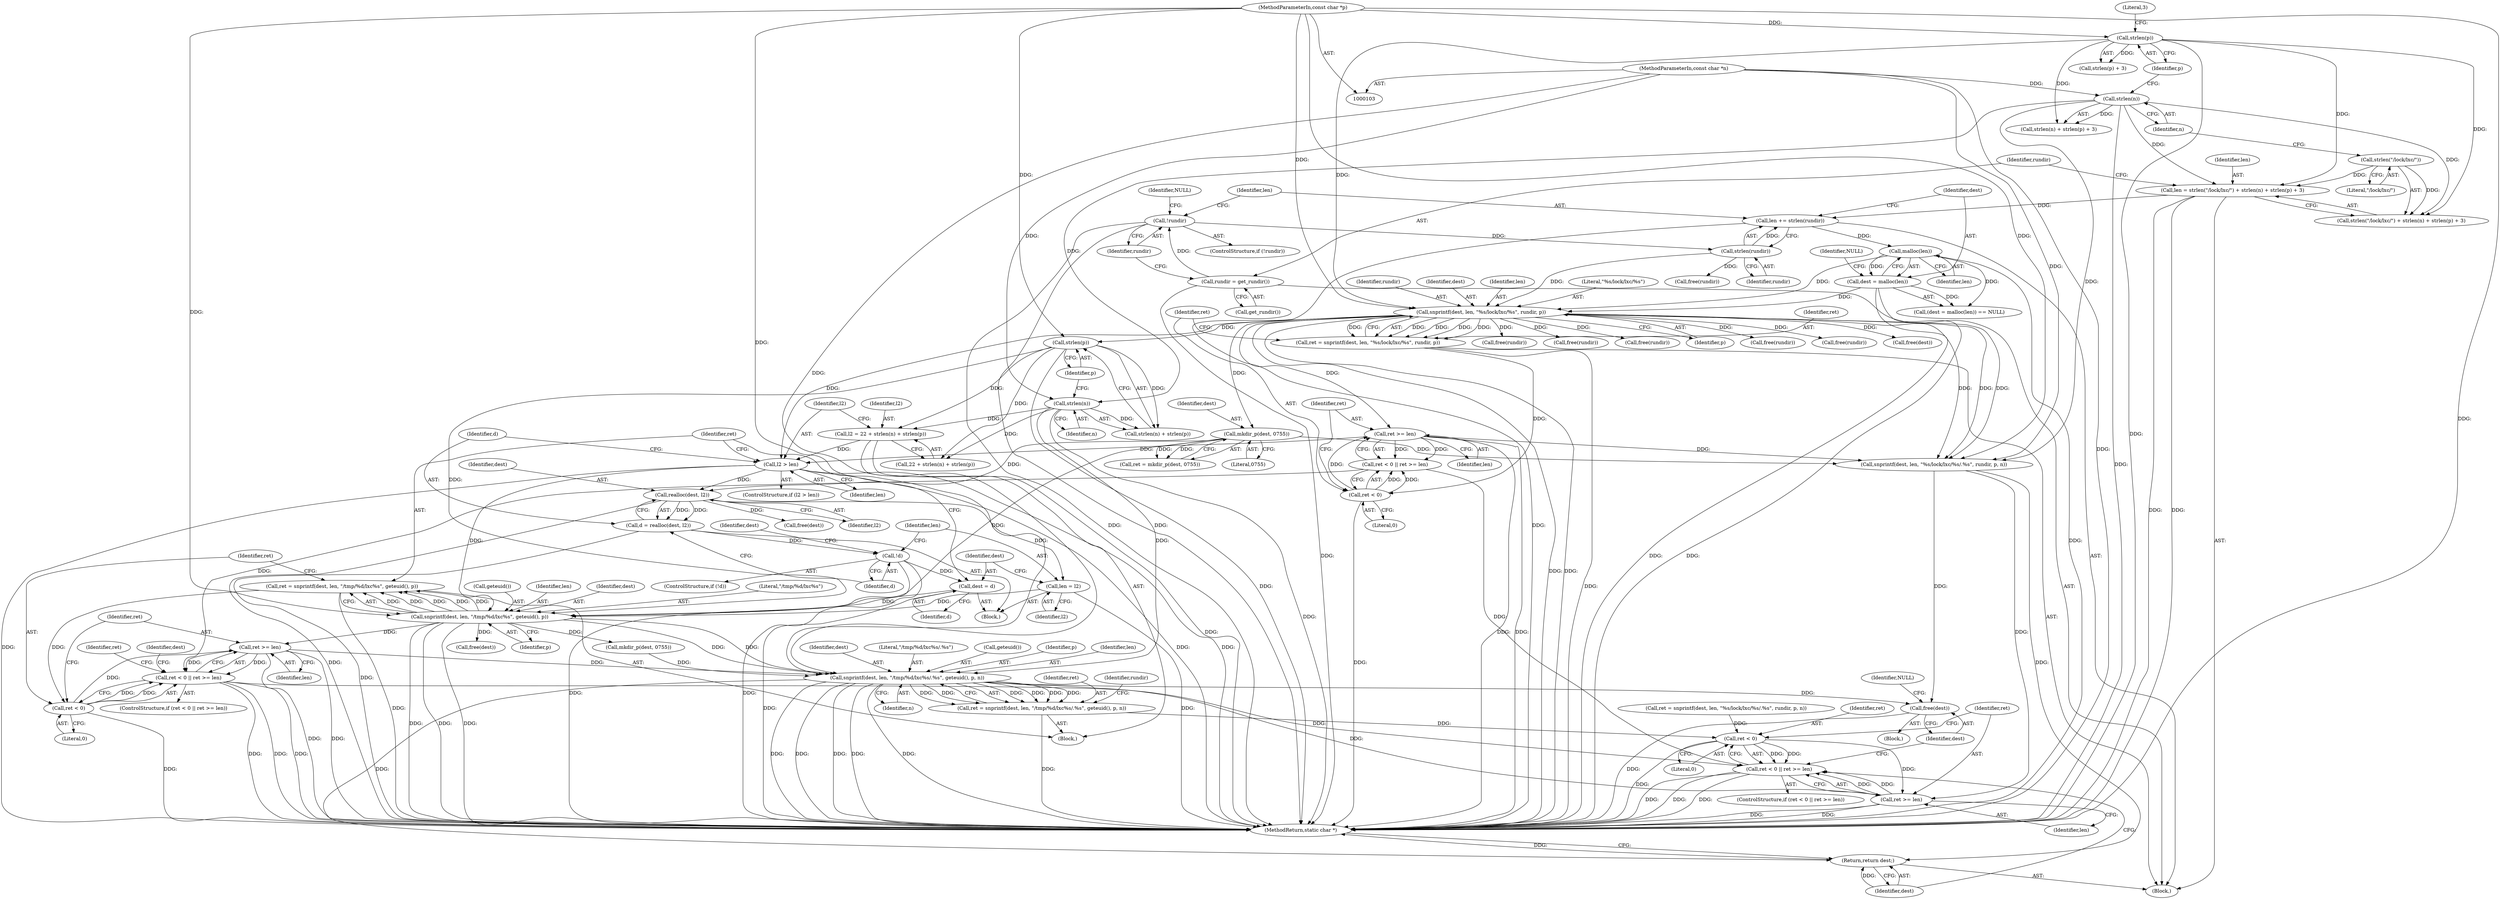 digraph "1_lxc_72cf81f6a3404e35028567db2c99a90406e9c6e6@API" {
"1000217" [label="(Call,ret = snprintf(dest, len, \"/tmp/%d/lxc%s\", geteuid(), p))"];
"1000219" [label="(Call,snprintf(dest, len, \"/tmp/%d/lxc%s\", geteuid(), p))"];
"1000172" [label="(Call,mkdir_p(dest, 0755))"];
"1000149" [label="(Call,snprintf(dest, len, \"%s/lock/lxc/%s\", rundir, p))"];
"1000137" [label="(Call,dest = malloc(len))"];
"1000139" [label="(Call,malloc(len))"];
"1000131" [label="(Call,len += strlen(rundir))"];
"1000133" [label="(Call,strlen(rundir))"];
"1000127" [label="(Call,!rundir)"];
"1000123" [label="(Call,rundir = get_rundir())"];
"1000111" [label="(Call,len = strlen(\"/lock/lxc/\") + strlen(n) + strlen(p) + 3)"];
"1000114" [label="(Call,strlen(\"/lock/lxc/\"))"];
"1000117" [label="(Call,strlen(n))"];
"1000105" [label="(MethodParameterIn,const char *n)"];
"1000120" [label="(Call,strlen(p))"];
"1000104" [label="(MethodParameterIn,const char *p)"];
"1000214" [label="(Call,dest = d)"];
"1000202" [label="(Call,!d)"];
"1000196" [label="(Call,d = realloc(dest, l2))"];
"1000198" [label="(Call,realloc(dest, l2))"];
"1000191" [label="(Call,l2 > len)"];
"1000181" [label="(Call,l2 = 22 + strlen(n) + strlen(p))"];
"1000186" [label="(Call,strlen(n))"];
"1000188" [label="(Call,strlen(p))"];
"1000160" [label="(Call,ret >= len)"];
"1000157" [label="(Call,ret < 0)"];
"1000147" [label="(Call,ret = snprintf(dest, len, \"%s/lock/lxc/%s\", rundir, p))"];
"1000211" [label="(Call,len = l2)"];
"1000227" [label="(Call,ret < 0)"];
"1000226" [label="(Call,ret < 0 || ret >= len)"];
"1000278" [label="(Call,ret < 0 || ret >= len)"];
"1000230" [label="(Call,ret >= len)"];
"1000258" [label="(Call,snprintf(dest, len, \"/tmp/%d/lxc%s/.%s\", geteuid(), p, n))"];
"1000256" [label="(Call,ret = snprintf(dest, len, \"/tmp/%d/lxc%s/.%s\", geteuid(), p, n))"];
"1000279" [label="(Call,ret < 0)"];
"1000282" [label="(Call,ret >= len)"];
"1000286" [label="(Call,free(dest))"];
"1000290" [label="(Return,return dest;)"];
"1000147" [label="(Call,ret = snprintf(dest, len, \"%s/lock/lxc/%s\", rundir, p))"];
"1000203" [label="(Identifier,d)"];
"1000292" [label="(MethodReturn,static char *)"];
"1000232" [label="(Identifier,len)"];
"1000257" [label="(Identifier,ret)"];
"1000127" [label="(Call,!rundir)"];
"1000252" [label="(Call,free(rundir))"];
"1000157" [label="(Call,ret < 0)"];
"1000262" [label="(Call,geteuid())"];
"1000126" [label="(ControlStructure,if (!rundir))"];
"1000192" [label="(Identifier,l2)"];
"1000213" [label="(Identifier,l2)"];
"1000194" [label="(Block,)"];
"1000131" [label="(Call,len += strlen(rundir))"];
"1000215" [label="(Identifier,dest)"];
"1000280" [label="(Identifier,ret)"];
"1000282" [label="(Call,ret >= len)"];
"1000263" [label="(Identifier,p)"];
"1000139" [label="(Call,malloc(len))"];
"1000170" [label="(Call,ret = mkdir_p(dest, 0755))"];
"1000224" [label="(Identifier,p)"];
"1000122" [label="(Literal,3)"];
"1000140" [label="(Identifier,len)"];
"1000156" [label="(Call,ret < 0 || ret >= len)"];
"1000276" [label="(Identifier,rundir)"];
"1000268" [label="(Call,snprintf(dest, len, \"%s/lock/lxc/%s/.%s\", rundir, p, n))"];
"1000141" [label="(Identifier,NULL)"];
"1000114" [label="(Call,strlen(\"/lock/lxc/\"))"];
"1000196" [label="(Call,d = realloc(dest, l2))"];
"1000136" [label="(Call,(dest = malloc(len)) == NULL)"];
"1000183" [label="(Call,22 + strlen(n) + strlen(p))"];
"1000284" [label="(Identifier,len)"];
"1000223" [label="(Call,geteuid())"];
"1000206" [label="(Identifier,dest)"];
"1000291" [label="(Identifier,dest)"];
"1000207" [label="(Call,free(rundir))"];
"1000111" [label="(Call,len = strlen(\"/lock/lxc/\") + strlen(n) + strlen(p) + 3)"];
"1000149" [label="(Call,snprintf(dest, len, \"%s/lock/lxc/%s\", rundir, p))"];
"1000225" [label="(ControlStructure,if (ret < 0 || ret >= len))"];
"1000138" [label="(Identifier,dest)"];
"1000235" [label="(Identifier,dest)"];
"1000277" [label="(ControlStructure,if (ret < 0 || ret >= len))"];
"1000287" [label="(Identifier,dest)"];
"1000260" [label="(Identifier,len)"];
"1000125" [label="(Call,get_rundir())"];
"1000153" [label="(Identifier,rundir)"];
"1000166" [label="(Call,free(rundir))"];
"1000221" [label="(Identifier,len)"];
"1000279" [label="(Call,ret < 0)"];
"1000150" [label="(Identifier,dest)"];
"1000179" [label="(Block,)"];
"1000199" [label="(Identifier,dest)"];
"1000119" [label="(Call,strlen(p) + 3)"];
"1000230" [label="(Call,ret >= len)"];
"1000124" [label="(Identifier,rundir)"];
"1000220" [label="(Identifier,dest)"];
"1000113" [label="(Call,strlen(\"/lock/lxc/\") + strlen(n) + strlen(p) + 3)"];
"1000217" [label="(Call,ret = snprintf(dest, len, \"/tmp/%d/lxc%s\", geteuid(), p))"];
"1000115" [label="(Literal,\"/lock/lxc/\")"];
"1000289" [label="(Identifier,NULL)"];
"1000181" [label="(Call,l2 = 22 + strlen(n) + strlen(p))"];
"1000154" [label="(Identifier,p)"];
"1000226" [label="(Call,ret < 0 || ret >= len)"];
"1000236" [label="(Call,free(rundir))"];
"1000290" [label="(Return,return dest;)"];
"1000286" [label="(Call,free(dest))"];
"1000174" [label="(Literal,0755)"];
"1000218" [label="(Identifier,ret)"];
"1000173" [label="(Identifier,dest)"];
"1000191" [label="(Call,l2 > len)"];
"1000123" [label="(Call,rundir = get_rundir())"];
"1000105" [label="(MethodParameterIn,const char *n)"];
"1000219" [label="(Call,snprintf(dest, len, \"/tmp/%d/lxc%s\", geteuid(), p))"];
"1000134" [label="(Identifier,rundir)"];
"1000202" [label="(Call,!d)"];
"1000137" [label="(Call,dest = malloc(len))"];
"1000151" [label="(Identifier,len)"];
"1000148" [label="(Identifier,ret)"];
"1000116" [label="(Call,strlen(n) + strlen(p) + 3)"];
"1000285" [label="(Block,)"];
"1000229" [label="(Literal,0)"];
"1000222" [label="(Literal,\"/tmp/%d/lxc%s\")"];
"1000198" [label="(Call,realloc(dest, l2))"];
"1000160" [label="(Call,ret >= len)"];
"1000231" [label="(Identifier,ret)"];
"1000256" [label="(Call,ret = snprintf(dest, len, \"/tmp/%d/lxc%s/.%s\", geteuid(), p, n))"];
"1000234" [label="(Call,free(dest))"];
"1000117" [label="(Call,strlen(n))"];
"1000104" [label="(MethodParameterIn,const char *p)"];
"1000182" [label="(Identifier,l2)"];
"1000211" [label="(Call,len = l2)"];
"1000259" [label="(Identifier,dest)"];
"1000121" [label="(Identifier,p)"];
"1000152" [label="(Literal,\"%s/lock/lxc/%s\")"];
"1000118" [label="(Identifier,n)"];
"1000275" [label="(Call,free(rundir))"];
"1000193" [label="(Identifier,len)"];
"1000186" [label="(Call,strlen(n))"];
"1000120" [label="(Call,strlen(p))"];
"1000197" [label="(Identifier,d)"];
"1000283" [label="(Identifier,ret)"];
"1000264" [label="(Identifier,n)"];
"1000205" [label="(Call,free(dest))"];
"1000190" [label="(ControlStructure,if (l2 > len))"];
"1000258" [label="(Call,snprintf(dest, len, \"/tmp/%d/lxc%s/.%s\", geteuid(), p, n))"];
"1000278" [label="(Call,ret < 0 || ret >= len)"];
"1000216" [label="(Identifier,d)"];
"1000130" [label="(Identifier,NULL)"];
"1000158" [label="(Identifier,ret)"];
"1000161" [label="(Identifier,ret)"];
"1000133" [label="(Call,strlen(rundir))"];
"1000164" [label="(Call,free(dest))"];
"1000159" [label="(Literal,0)"];
"1000143" [label="(Call,free(rundir))"];
"1000162" [label="(Identifier,len)"];
"1000185" [label="(Call,strlen(n) + strlen(p))"];
"1000172" [label="(Call,mkdir_p(dest, 0755))"];
"1000132" [label="(Identifier,len)"];
"1000242" [label="(Call,mkdir_p(dest, 0755))"];
"1000189" [label="(Identifier,p)"];
"1000201" [label="(ControlStructure,if (!d))"];
"1000106" [label="(Block,)"];
"1000200" [label="(Identifier,l2)"];
"1000241" [label="(Identifier,ret)"];
"1000227" [label="(Call,ret < 0)"];
"1000112" [label="(Identifier,len)"];
"1000228" [label="(Identifier,ret)"];
"1000212" [label="(Identifier,len)"];
"1000128" [label="(Identifier,rundir)"];
"1000188" [label="(Call,strlen(p))"];
"1000261" [label="(Literal,\"/tmp/%d/lxc%s/.%s\")"];
"1000266" [label="(Call,ret = snprintf(dest, len, \"%s/lock/lxc/%s/.%s\", rundir, p, n))"];
"1000214" [label="(Call,dest = d)"];
"1000187" [label="(Identifier,n)"];
"1000281" [label="(Literal,0)"];
"1000217" -> "1000179"  [label="AST: "];
"1000217" -> "1000219"  [label="CFG: "];
"1000218" -> "1000217"  [label="AST: "];
"1000219" -> "1000217"  [label="AST: "];
"1000228" -> "1000217"  [label="CFG: "];
"1000217" -> "1000292"  [label="DDG: "];
"1000219" -> "1000217"  [label="DDG: "];
"1000219" -> "1000217"  [label="DDG: "];
"1000219" -> "1000217"  [label="DDG: "];
"1000219" -> "1000217"  [label="DDG: "];
"1000219" -> "1000217"  [label="DDG: "];
"1000217" -> "1000227"  [label="DDG: "];
"1000219" -> "1000224"  [label="CFG: "];
"1000220" -> "1000219"  [label="AST: "];
"1000221" -> "1000219"  [label="AST: "];
"1000222" -> "1000219"  [label="AST: "];
"1000223" -> "1000219"  [label="AST: "];
"1000224" -> "1000219"  [label="AST: "];
"1000219" -> "1000292"  [label="DDG: "];
"1000219" -> "1000292"  [label="DDG: "];
"1000219" -> "1000292"  [label="DDG: "];
"1000172" -> "1000219"  [label="DDG: "];
"1000214" -> "1000219"  [label="DDG: "];
"1000211" -> "1000219"  [label="DDG: "];
"1000191" -> "1000219"  [label="DDG: "];
"1000188" -> "1000219"  [label="DDG: "];
"1000104" -> "1000219"  [label="DDG: "];
"1000219" -> "1000230"  [label="DDG: "];
"1000219" -> "1000234"  [label="DDG: "];
"1000219" -> "1000242"  [label="DDG: "];
"1000219" -> "1000258"  [label="DDG: "];
"1000219" -> "1000258"  [label="DDG: "];
"1000172" -> "1000170"  [label="AST: "];
"1000172" -> "1000174"  [label="CFG: "];
"1000173" -> "1000172"  [label="AST: "];
"1000174" -> "1000172"  [label="AST: "];
"1000170" -> "1000172"  [label="CFG: "];
"1000172" -> "1000170"  [label="DDG: "];
"1000172" -> "1000170"  [label="DDG: "];
"1000149" -> "1000172"  [label="DDG: "];
"1000172" -> "1000198"  [label="DDG: "];
"1000172" -> "1000268"  [label="DDG: "];
"1000149" -> "1000147"  [label="AST: "];
"1000149" -> "1000154"  [label="CFG: "];
"1000150" -> "1000149"  [label="AST: "];
"1000151" -> "1000149"  [label="AST: "];
"1000152" -> "1000149"  [label="AST: "];
"1000153" -> "1000149"  [label="AST: "];
"1000154" -> "1000149"  [label="AST: "];
"1000147" -> "1000149"  [label="CFG: "];
"1000149" -> "1000292"  [label="DDG: "];
"1000149" -> "1000292"  [label="DDG: "];
"1000149" -> "1000147"  [label="DDG: "];
"1000149" -> "1000147"  [label="DDG: "];
"1000149" -> "1000147"  [label="DDG: "];
"1000149" -> "1000147"  [label="DDG: "];
"1000149" -> "1000147"  [label="DDG: "];
"1000137" -> "1000149"  [label="DDG: "];
"1000139" -> "1000149"  [label="DDG: "];
"1000133" -> "1000149"  [label="DDG: "];
"1000120" -> "1000149"  [label="DDG: "];
"1000104" -> "1000149"  [label="DDG: "];
"1000149" -> "1000160"  [label="DDG: "];
"1000149" -> "1000164"  [label="DDG: "];
"1000149" -> "1000166"  [label="DDG: "];
"1000149" -> "1000188"  [label="DDG: "];
"1000149" -> "1000191"  [label="DDG: "];
"1000149" -> "1000207"  [label="DDG: "];
"1000149" -> "1000236"  [label="DDG: "];
"1000149" -> "1000252"  [label="DDG: "];
"1000149" -> "1000268"  [label="DDG: "];
"1000149" -> "1000268"  [label="DDG: "];
"1000149" -> "1000268"  [label="DDG: "];
"1000149" -> "1000275"  [label="DDG: "];
"1000137" -> "1000136"  [label="AST: "];
"1000137" -> "1000139"  [label="CFG: "];
"1000138" -> "1000137"  [label="AST: "];
"1000139" -> "1000137"  [label="AST: "];
"1000141" -> "1000137"  [label="CFG: "];
"1000137" -> "1000292"  [label="DDG: "];
"1000137" -> "1000292"  [label="DDG: "];
"1000137" -> "1000136"  [label="DDG: "];
"1000139" -> "1000137"  [label="DDG: "];
"1000139" -> "1000140"  [label="CFG: "];
"1000140" -> "1000139"  [label="AST: "];
"1000139" -> "1000292"  [label="DDG: "];
"1000139" -> "1000136"  [label="DDG: "];
"1000131" -> "1000139"  [label="DDG: "];
"1000131" -> "1000106"  [label="AST: "];
"1000131" -> "1000133"  [label="CFG: "];
"1000132" -> "1000131"  [label="AST: "];
"1000133" -> "1000131"  [label="AST: "];
"1000138" -> "1000131"  [label="CFG: "];
"1000131" -> "1000292"  [label="DDG: "];
"1000133" -> "1000131"  [label="DDG: "];
"1000111" -> "1000131"  [label="DDG: "];
"1000133" -> "1000134"  [label="CFG: "];
"1000134" -> "1000133"  [label="AST: "];
"1000127" -> "1000133"  [label="DDG: "];
"1000133" -> "1000143"  [label="DDG: "];
"1000127" -> "1000126"  [label="AST: "];
"1000127" -> "1000128"  [label="CFG: "];
"1000128" -> "1000127"  [label="AST: "];
"1000130" -> "1000127"  [label="CFG: "];
"1000132" -> "1000127"  [label="CFG: "];
"1000127" -> "1000292"  [label="DDG: "];
"1000127" -> "1000292"  [label="DDG: "];
"1000123" -> "1000127"  [label="DDG: "];
"1000123" -> "1000106"  [label="AST: "];
"1000123" -> "1000125"  [label="CFG: "];
"1000124" -> "1000123"  [label="AST: "];
"1000125" -> "1000123"  [label="AST: "];
"1000128" -> "1000123"  [label="CFG: "];
"1000123" -> "1000292"  [label="DDG: "];
"1000111" -> "1000106"  [label="AST: "];
"1000111" -> "1000113"  [label="CFG: "];
"1000112" -> "1000111"  [label="AST: "];
"1000113" -> "1000111"  [label="AST: "];
"1000124" -> "1000111"  [label="CFG: "];
"1000111" -> "1000292"  [label="DDG: "];
"1000111" -> "1000292"  [label="DDG: "];
"1000114" -> "1000111"  [label="DDG: "];
"1000117" -> "1000111"  [label="DDG: "];
"1000120" -> "1000111"  [label="DDG: "];
"1000114" -> "1000113"  [label="AST: "];
"1000114" -> "1000115"  [label="CFG: "];
"1000115" -> "1000114"  [label="AST: "];
"1000118" -> "1000114"  [label="CFG: "];
"1000114" -> "1000113"  [label="DDG: "];
"1000117" -> "1000116"  [label="AST: "];
"1000117" -> "1000118"  [label="CFG: "];
"1000118" -> "1000117"  [label="AST: "];
"1000121" -> "1000117"  [label="CFG: "];
"1000117" -> "1000292"  [label="DDG: "];
"1000117" -> "1000113"  [label="DDG: "];
"1000117" -> "1000116"  [label="DDG: "];
"1000105" -> "1000117"  [label="DDG: "];
"1000117" -> "1000186"  [label="DDG: "];
"1000117" -> "1000268"  [label="DDG: "];
"1000105" -> "1000103"  [label="AST: "];
"1000105" -> "1000292"  [label="DDG: "];
"1000105" -> "1000186"  [label="DDG: "];
"1000105" -> "1000258"  [label="DDG: "];
"1000105" -> "1000268"  [label="DDG: "];
"1000120" -> "1000119"  [label="AST: "];
"1000120" -> "1000121"  [label="CFG: "];
"1000121" -> "1000120"  [label="AST: "];
"1000122" -> "1000120"  [label="CFG: "];
"1000120" -> "1000292"  [label="DDG: "];
"1000120" -> "1000113"  [label="DDG: "];
"1000120" -> "1000116"  [label="DDG: "];
"1000120" -> "1000119"  [label="DDG: "];
"1000104" -> "1000120"  [label="DDG: "];
"1000104" -> "1000103"  [label="AST: "];
"1000104" -> "1000292"  [label="DDG: "];
"1000104" -> "1000188"  [label="DDG: "];
"1000104" -> "1000258"  [label="DDG: "];
"1000104" -> "1000268"  [label="DDG: "];
"1000214" -> "1000194"  [label="AST: "];
"1000214" -> "1000216"  [label="CFG: "];
"1000215" -> "1000214"  [label="AST: "];
"1000216" -> "1000214"  [label="AST: "];
"1000218" -> "1000214"  [label="CFG: "];
"1000214" -> "1000292"  [label="DDG: "];
"1000202" -> "1000214"  [label="DDG: "];
"1000202" -> "1000201"  [label="AST: "];
"1000202" -> "1000203"  [label="CFG: "];
"1000203" -> "1000202"  [label="AST: "];
"1000206" -> "1000202"  [label="CFG: "];
"1000212" -> "1000202"  [label="CFG: "];
"1000202" -> "1000292"  [label="DDG: "];
"1000202" -> "1000292"  [label="DDG: "];
"1000196" -> "1000202"  [label="DDG: "];
"1000196" -> "1000194"  [label="AST: "];
"1000196" -> "1000198"  [label="CFG: "];
"1000197" -> "1000196"  [label="AST: "];
"1000198" -> "1000196"  [label="AST: "];
"1000203" -> "1000196"  [label="CFG: "];
"1000196" -> "1000292"  [label="DDG: "];
"1000198" -> "1000196"  [label="DDG: "];
"1000198" -> "1000196"  [label="DDG: "];
"1000198" -> "1000200"  [label="CFG: "];
"1000199" -> "1000198"  [label="AST: "];
"1000200" -> "1000198"  [label="AST: "];
"1000198" -> "1000292"  [label="DDG: "];
"1000191" -> "1000198"  [label="DDG: "];
"1000198" -> "1000205"  [label="DDG: "];
"1000198" -> "1000211"  [label="DDG: "];
"1000191" -> "1000190"  [label="AST: "];
"1000191" -> "1000193"  [label="CFG: "];
"1000192" -> "1000191"  [label="AST: "];
"1000193" -> "1000191"  [label="AST: "];
"1000197" -> "1000191"  [label="CFG: "];
"1000218" -> "1000191"  [label="CFG: "];
"1000191" -> "1000292"  [label="DDG: "];
"1000191" -> "1000292"  [label="DDG: "];
"1000191" -> "1000292"  [label="DDG: "];
"1000181" -> "1000191"  [label="DDG: "];
"1000160" -> "1000191"  [label="DDG: "];
"1000181" -> "1000179"  [label="AST: "];
"1000181" -> "1000183"  [label="CFG: "];
"1000182" -> "1000181"  [label="AST: "];
"1000183" -> "1000181"  [label="AST: "];
"1000192" -> "1000181"  [label="CFG: "];
"1000181" -> "1000292"  [label="DDG: "];
"1000186" -> "1000181"  [label="DDG: "];
"1000188" -> "1000181"  [label="DDG: "];
"1000186" -> "1000185"  [label="AST: "];
"1000186" -> "1000187"  [label="CFG: "];
"1000187" -> "1000186"  [label="AST: "];
"1000189" -> "1000186"  [label="CFG: "];
"1000186" -> "1000292"  [label="DDG: "];
"1000186" -> "1000183"  [label="DDG: "];
"1000186" -> "1000185"  [label="DDG: "];
"1000186" -> "1000258"  [label="DDG: "];
"1000188" -> "1000185"  [label="AST: "];
"1000188" -> "1000189"  [label="CFG: "];
"1000189" -> "1000188"  [label="AST: "];
"1000185" -> "1000188"  [label="CFG: "];
"1000188" -> "1000292"  [label="DDG: "];
"1000188" -> "1000183"  [label="DDG: "];
"1000188" -> "1000185"  [label="DDG: "];
"1000160" -> "1000156"  [label="AST: "];
"1000160" -> "1000162"  [label="CFG: "];
"1000161" -> "1000160"  [label="AST: "];
"1000162" -> "1000160"  [label="AST: "];
"1000156" -> "1000160"  [label="CFG: "];
"1000160" -> "1000292"  [label="DDG: "];
"1000160" -> "1000292"  [label="DDG: "];
"1000160" -> "1000156"  [label="DDG: "];
"1000160" -> "1000156"  [label="DDG: "];
"1000157" -> "1000160"  [label="DDG: "];
"1000160" -> "1000268"  [label="DDG: "];
"1000157" -> "1000156"  [label="AST: "];
"1000157" -> "1000159"  [label="CFG: "];
"1000158" -> "1000157"  [label="AST: "];
"1000159" -> "1000157"  [label="AST: "];
"1000161" -> "1000157"  [label="CFG: "];
"1000156" -> "1000157"  [label="CFG: "];
"1000157" -> "1000292"  [label="DDG: "];
"1000157" -> "1000156"  [label="DDG: "];
"1000157" -> "1000156"  [label="DDG: "];
"1000147" -> "1000157"  [label="DDG: "];
"1000147" -> "1000106"  [label="AST: "];
"1000148" -> "1000147"  [label="AST: "];
"1000158" -> "1000147"  [label="CFG: "];
"1000147" -> "1000292"  [label="DDG: "];
"1000211" -> "1000194"  [label="AST: "];
"1000211" -> "1000213"  [label="CFG: "];
"1000212" -> "1000211"  [label="AST: "];
"1000213" -> "1000211"  [label="AST: "];
"1000215" -> "1000211"  [label="CFG: "];
"1000211" -> "1000292"  [label="DDG: "];
"1000227" -> "1000226"  [label="AST: "];
"1000227" -> "1000229"  [label="CFG: "];
"1000228" -> "1000227"  [label="AST: "];
"1000229" -> "1000227"  [label="AST: "];
"1000231" -> "1000227"  [label="CFG: "];
"1000226" -> "1000227"  [label="CFG: "];
"1000227" -> "1000292"  [label="DDG: "];
"1000227" -> "1000226"  [label="DDG: "];
"1000227" -> "1000226"  [label="DDG: "];
"1000227" -> "1000230"  [label="DDG: "];
"1000226" -> "1000225"  [label="AST: "];
"1000226" -> "1000230"  [label="CFG: "];
"1000230" -> "1000226"  [label="AST: "];
"1000235" -> "1000226"  [label="CFG: "];
"1000241" -> "1000226"  [label="CFG: "];
"1000226" -> "1000292"  [label="DDG: "];
"1000226" -> "1000292"  [label="DDG: "];
"1000226" -> "1000292"  [label="DDG: "];
"1000230" -> "1000226"  [label="DDG: "];
"1000230" -> "1000226"  [label="DDG: "];
"1000156" -> "1000226"  [label="DDG: "];
"1000226" -> "1000278"  [label="DDG: "];
"1000278" -> "1000277"  [label="AST: "];
"1000278" -> "1000279"  [label="CFG: "];
"1000278" -> "1000282"  [label="CFG: "];
"1000279" -> "1000278"  [label="AST: "];
"1000282" -> "1000278"  [label="AST: "];
"1000287" -> "1000278"  [label="CFG: "];
"1000291" -> "1000278"  [label="CFG: "];
"1000278" -> "1000292"  [label="DDG: "];
"1000278" -> "1000292"  [label="DDG: "];
"1000278" -> "1000292"  [label="DDG: "];
"1000279" -> "1000278"  [label="DDG: "];
"1000279" -> "1000278"  [label="DDG: "];
"1000156" -> "1000278"  [label="DDG: "];
"1000282" -> "1000278"  [label="DDG: "];
"1000282" -> "1000278"  [label="DDG: "];
"1000230" -> "1000232"  [label="CFG: "];
"1000231" -> "1000230"  [label="AST: "];
"1000232" -> "1000230"  [label="AST: "];
"1000230" -> "1000292"  [label="DDG: "];
"1000230" -> "1000292"  [label="DDG: "];
"1000230" -> "1000258"  [label="DDG: "];
"1000258" -> "1000256"  [label="AST: "];
"1000258" -> "1000264"  [label="CFG: "];
"1000259" -> "1000258"  [label="AST: "];
"1000260" -> "1000258"  [label="AST: "];
"1000261" -> "1000258"  [label="AST: "];
"1000262" -> "1000258"  [label="AST: "];
"1000263" -> "1000258"  [label="AST: "];
"1000264" -> "1000258"  [label="AST: "];
"1000256" -> "1000258"  [label="CFG: "];
"1000258" -> "1000292"  [label="DDG: "];
"1000258" -> "1000292"  [label="DDG: "];
"1000258" -> "1000292"  [label="DDG: "];
"1000258" -> "1000292"  [label="DDG: "];
"1000258" -> "1000292"  [label="DDG: "];
"1000258" -> "1000256"  [label="DDG: "];
"1000258" -> "1000256"  [label="DDG: "];
"1000258" -> "1000256"  [label="DDG: "];
"1000258" -> "1000256"  [label="DDG: "];
"1000258" -> "1000256"  [label="DDG: "];
"1000258" -> "1000256"  [label="DDG: "];
"1000242" -> "1000258"  [label="DDG: "];
"1000258" -> "1000282"  [label="DDG: "];
"1000258" -> "1000286"  [label="DDG: "];
"1000258" -> "1000290"  [label="DDG: "];
"1000256" -> "1000179"  [label="AST: "];
"1000257" -> "1000256"  [label="AST: "];
"1000276" -> "1000256"  [label="CFG: "];
"1000256" -> "1000292"  [label="DDG: "];
"1000256" -> "1000279"  [label="DDG: "];
"1000279" -> "1000281"  [label="CFG: "];
"1000280" -> "1000279"  [label="AST: "];
"1000281" -> "1000279"  [label="AST: "];
"1000283" -> "1000279"  [label="CFG: "];
"1000279" -> "1000292"  [label="DDG: "];
"1000266" -> "1000279"  [label="DDG: "];
"1000279" -> "1000282"  [label="DDG: "];
"1000282" -> "1000284"  [label="CFG: "];
"1000283" -> "1000282"  [label="AST: "];
"1000284" -> "1000282"  [label="AST: "];
"1000282" -> "1000292"  [label="DDG: "];
"1000282" -> "1000292"  [label="DDG: "];
"1000268" -> "1000282"  [label="DDG: "];
"1000286" -> "1000285"  [label="AST: "];
"1000286" -> "1000287"  [label="CFG: "];
"1000287" -> "1000286"  [label="AST: "];
"1000289" -> "1000286"  [label="CFG: "];
"1000286" -> "1000292"  [label="DDG: "];
"1000268" -> "1000286"  [label="DDG: "];
"1000290" -> "1000106"  [label="AST: "];
"1000290" -> "1000291"  [label="CFG: "];
"1000291" -> "1000290"  [label="AST: "];
"1000292" -> "1000290"  [label="CFG: "];
"1000290" -> "1000292"  [label="DDG: "];
"1000291" -> "1000290"  [label="DDG: "];
"1000268" -> "1000290"  [label="DDG: "];
}
